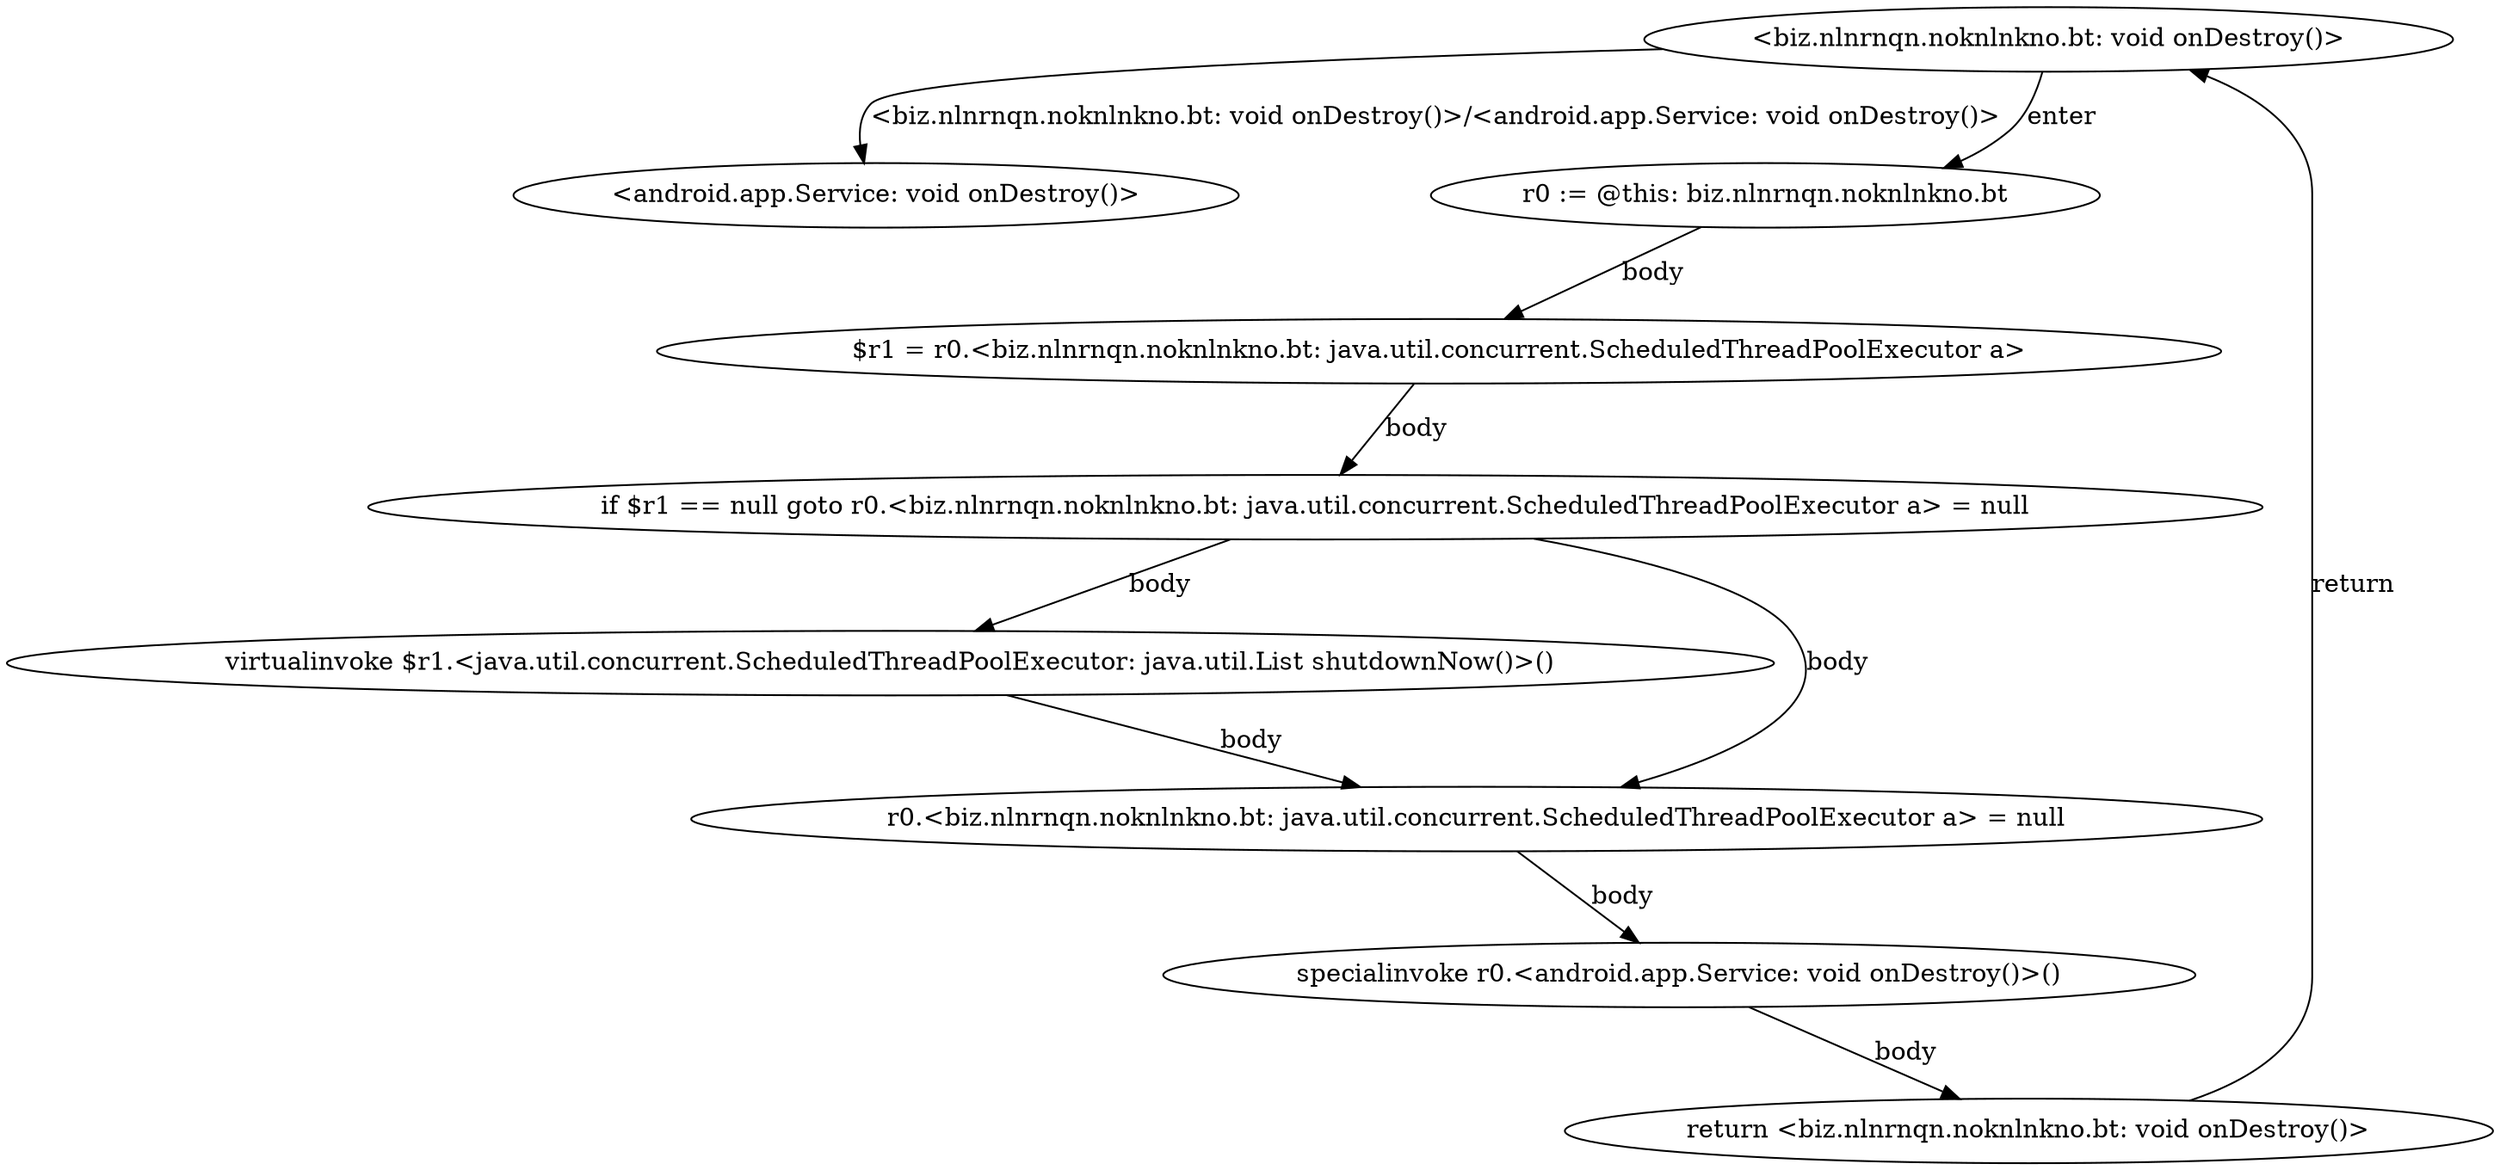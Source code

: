 digraph "<biz.nlnrnqn.noknlnkno.bt: void onDestroy()> -" {
    "<biz.nlnrnqn.noknlnkno.bt: void onDestroy()>";
    "<android.app.Service: void onDestroy()>";
    "<biz.nlnrnqn.noknlnkno.bt: void onDestroy()>"->"<android.app.Service: void onDestroy()>" [label="<biz.nlnrnqn.noknlnkno.bt: void onDestroy()>/<android.app.Service: void onDestroy()>",];
    "r0 := @this: biz.nlnrnqn.noknlnkno.bt";
    "<biz.nlnrnqn.noknlnkno.bt: void onDestroy()>"->"r0 := @this: biz.nlnrnqn.noknlnkno.bt" [label="enter",];
    "$r1 = r0.<biz.nlnrnqn.noknlnkno.bt: java.util.concurrent.ScheduledThreadPoolExecutor a>";
    "r0 := @this: biz.nlnrnqn.noknlnkno.bt"->"$r1 = r0.<biz.nlnrnqn.noknlnkno.bt: java.util.concurrent.ScheduledThreadPoolExecutor a>" [label="body",];
    "if $r1 == null goto r0.<biz.nlnrnqn.noknlnkno.bt: java.util.concurrent.ScheduledThreadPoolExecutor a> = null";
    "$r1 = r0.<biz.nlnrnqn.noknlnkno.bt: java.util.concurrent.ScheduledThreadPoolExecutor a>"->"if $r1 == null goto r0.<biz.nlnrnqn.noknlnkno.bt: java.util.concurrent.ScheduledThreadPoolExecutor a> = null" [label="body",];
    "virtualinvoke $r1.<java.util.concurrent.ScheduledThreadPoolExecutor: java.util.List shutdownNow()>()";
    "if $r1 == null goto r0.<biz.nlnrnqn.noknlnkno.bt: java.util.concurrent.ScheduledThreadPoolExecutor a> = null"->"virtualinvoke $r1.<java.util.concurrent.ScheduledThreadPoolExecutor: java.util.List shutdownNow()>()" [label="body",];
    "r0.<biz.nlnrnqn.noknlnkno.bt: java.util.concurrent.ScheduledThreadPoolExecutor a> = null";
    "virtualinvoke $r1.<java.util.concurrent.ScheduledThreadPoolExecutor: java.util.List shutdownNow()>()"->"r0.<biz.nlnrnqn.noknlnkno.bt: java.util.concurrent.ScheduledThreadPoolExecutor a> = null" [label="body",];
    "specialinvoke r0.<android.app.Service: void onDestroy()>()";
    "r0.<biz.nlnrnqn.noknlnkno.bt: java.util.concurrent.ScheduledThreadPoolExecutor a> = null"->"specialinvoke r0.<android.app.Service: void onDestroy()>()" [label="body",];
    "return <biz.nlnrnqn.noknlnkno.bt: void onDestroy()>";
    "specialinvoke r0.<android.app.Service: void onDestroy()>()"->"return <biz.nlnrnqn.noknlnkno.bt: void onDestroy()>" [label="body",];
    "return <biz.nlnrnqn.noknlnkno.bt: void onDestroy()>"->"<biz.nlnrnqn.noknlnkno.bt: void onDestroy()>" [label="return",];
    "if $r1 == null goto r0.<biz.nlnrnqn.noknlnkno.bt: java.util.concurrent.ScheduledThreadPoolExecutor a> = null"->"r0.<biz.nlnrnqn.noknlnkno.bt: java.util.concurrent.ScheduledThreadPoolExecutor a> = null" [label="body",];
}
